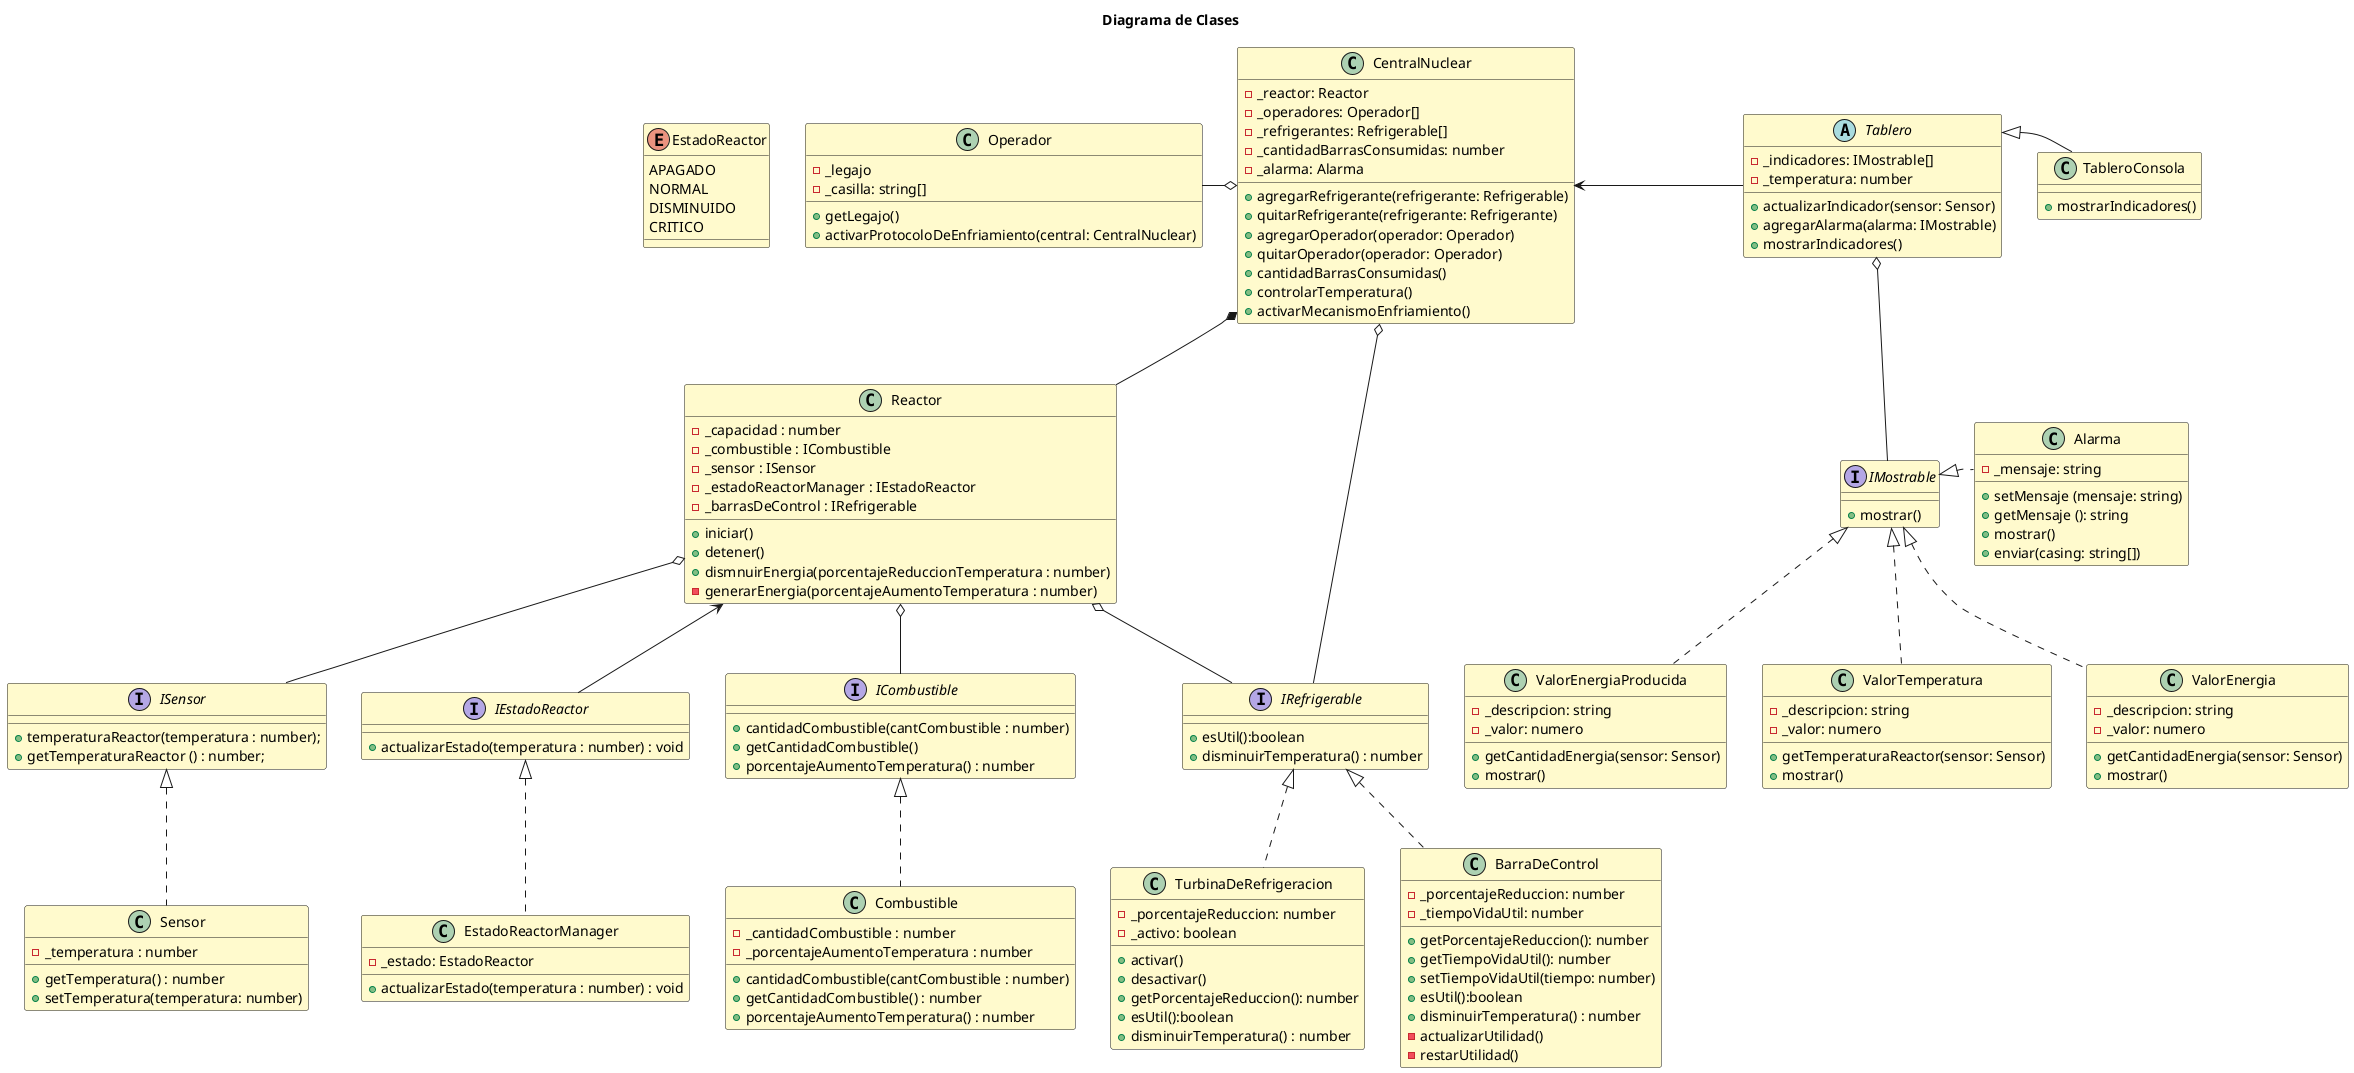 @startuml Diagrama de Clases
title "Diagrama de Clases"
skinparam ClassBackgroundColor LemonChiffon

'RELACIONES--------------------
CentralNuclear *-- Reactor
CentralNuclear o-l- Operador
CentralNuclear <-r- Tablero
CentralNuclear o-- IRefrigerable
Reactor <-- IEstadoReactor
Reactor -r[HIDDEN]- TurbinaDeRefrigeracion
Reactor -u[HIDDEN]- EstadoReactor
Reactor o-- IRefrigerable
Reactor o-- ICombustible
Reactor o-- ISensor
Tablero o-- IMostrable
Tablero -r[HIDDEN]- TableroConsola
IMostrable -r[HIDDEN]- Alarma
'-------------------------------


class CentralNuclear {
    - _reactor: Reactor
    - _operadores: Operador[]
    - _refrigerantes: Refrigerable[]
    - _cantidadBarrasConsumidas: number
    - _alarma: Alarma

    +agregarRefrigerante(refrigerante: Refrigerable)
    +quitarRefrigerante(refrigerante: Refrigerante)
    +agregarOperador(operador: Operador)
    +quitarOperador(operador: Operador)
    +cantidadBarrasConsumidas()
    +controlarTemperatura()
    +activarMecanismoEnfriamiento()
}

class Reactor {
    - _capacidad : number
    - _combustible : ICombustible
    - _sensor : ISensor
    - _estadoReactorManager : IEstadoReactor
    - _barrasDeControl : IRefrigerable

    + iniciar()
    + detener()
    + dismnuirEnergia(porcentajeReduccionTemperatura : number)
    - generarEnergia(porcentajeAumentoTemperatura : number)
}
interface ICombustible {
    + cantidadCombustible(cantCombustible : number)
    + getCantidadCombustible()
    + porcentajeAumentoTemperatura() : number
}

class Combustible implements ICombustible {
    - _cantidadCombustible : number
    - _porcentajeAumentoTemperatura : number

    + cantidadCombustible(cantCombustible : number)
    +  getCantidadCombustible() : number
    + porcentajeAumentoTemperatura() : number 

}
interface IEstadoReactor{
    + actualizarEstado(temperatura : number) : void
}

class EstadoReactorManager implements IEstadoReactor{
    - _estado: EstadoReactor
    + actualizarEstado(temperatura : number) : void
}

class Sensor implements ISensor {
    - _temperatura : number
    + getTemperatura() : number
    + setTemperatura(temperatura: number)
}
interface ISensor {
    + temperaturaReactor(temperatura : number);
    + getTemperaturaReactor () : number;
}

interface IRefrigerable{
    + esUtil():boolean
    + disminuirTemperatura() : number
}

class BarraDeControl implements IRefrigerable {
    - _porcentajeReduccion: number
    - _tiempoVidaUtil: number

    + getPorcentajeReduccion(): number
    + getTiempoVidaUtil(): number
    + setTiempoVidaUtil(tiempo: number)
    + esUtil():boolean
     + disminuirTemperatura() : number
    - actualizarUtilidad()
    - restarUtilidad()
}


class TurbinaDeRefrigeracion implements IRefrigerable{
    - _porcentajeReduccion: number
    - _activo: boolean

    + activar()
    + desactivar()
    + getPorcentajeReduccion(): number
    + esUtil():boolean
    + disminuirTemperatura() : number
}

enum EstadoReactor{
    APAGADO
    NORMAL
    DISMINUIDO
    CRITICO
}

interface IMostrable{
    + mostrar()
}

class ValorTemperatura implements IMostrable{
    - _descripcion: string
    - _valor: numero
    + getTemperaturaReactor(sensor: Sensor)
    + mostrar()
}

class ValorEnergia implements IMostrable{
    - _descripcion: string
    - _valor: numero
    + getCantidadEnergia(sensor: Sensor)
    + mostrar()
}

class ValorEnergiaProducida implements IMostrable{
    - _descripcion: string
    - _valor: numero
    + getCantidadEnergia(sensor: Sensor)
    + mostrar()
}


class Alarma implements IMostrable{
    - _mensaje: string 
    + setMensaje (mensaje: string)
    + getMensaje (): string
    + mostrar()
    + enviar(casing: string[])
}

abstract class  Tablero {
    - _indicadores: IMostrable[]
    - _temperatura: number
    + actualizarIndicador(sensor: Sensor)
    + agregarAlarma(alarma: IMostrable)
    + mostrarIndicadores()
}

class TableroConsola extends Tablero {
    + mostrarIndicadores()
}

class Operador{
    - _legajo
    - _casilla: string[]
    + getLegajo()
    + activarProtocoloDeEnfriamiento(central: CentralNuclear)
}

@enduml